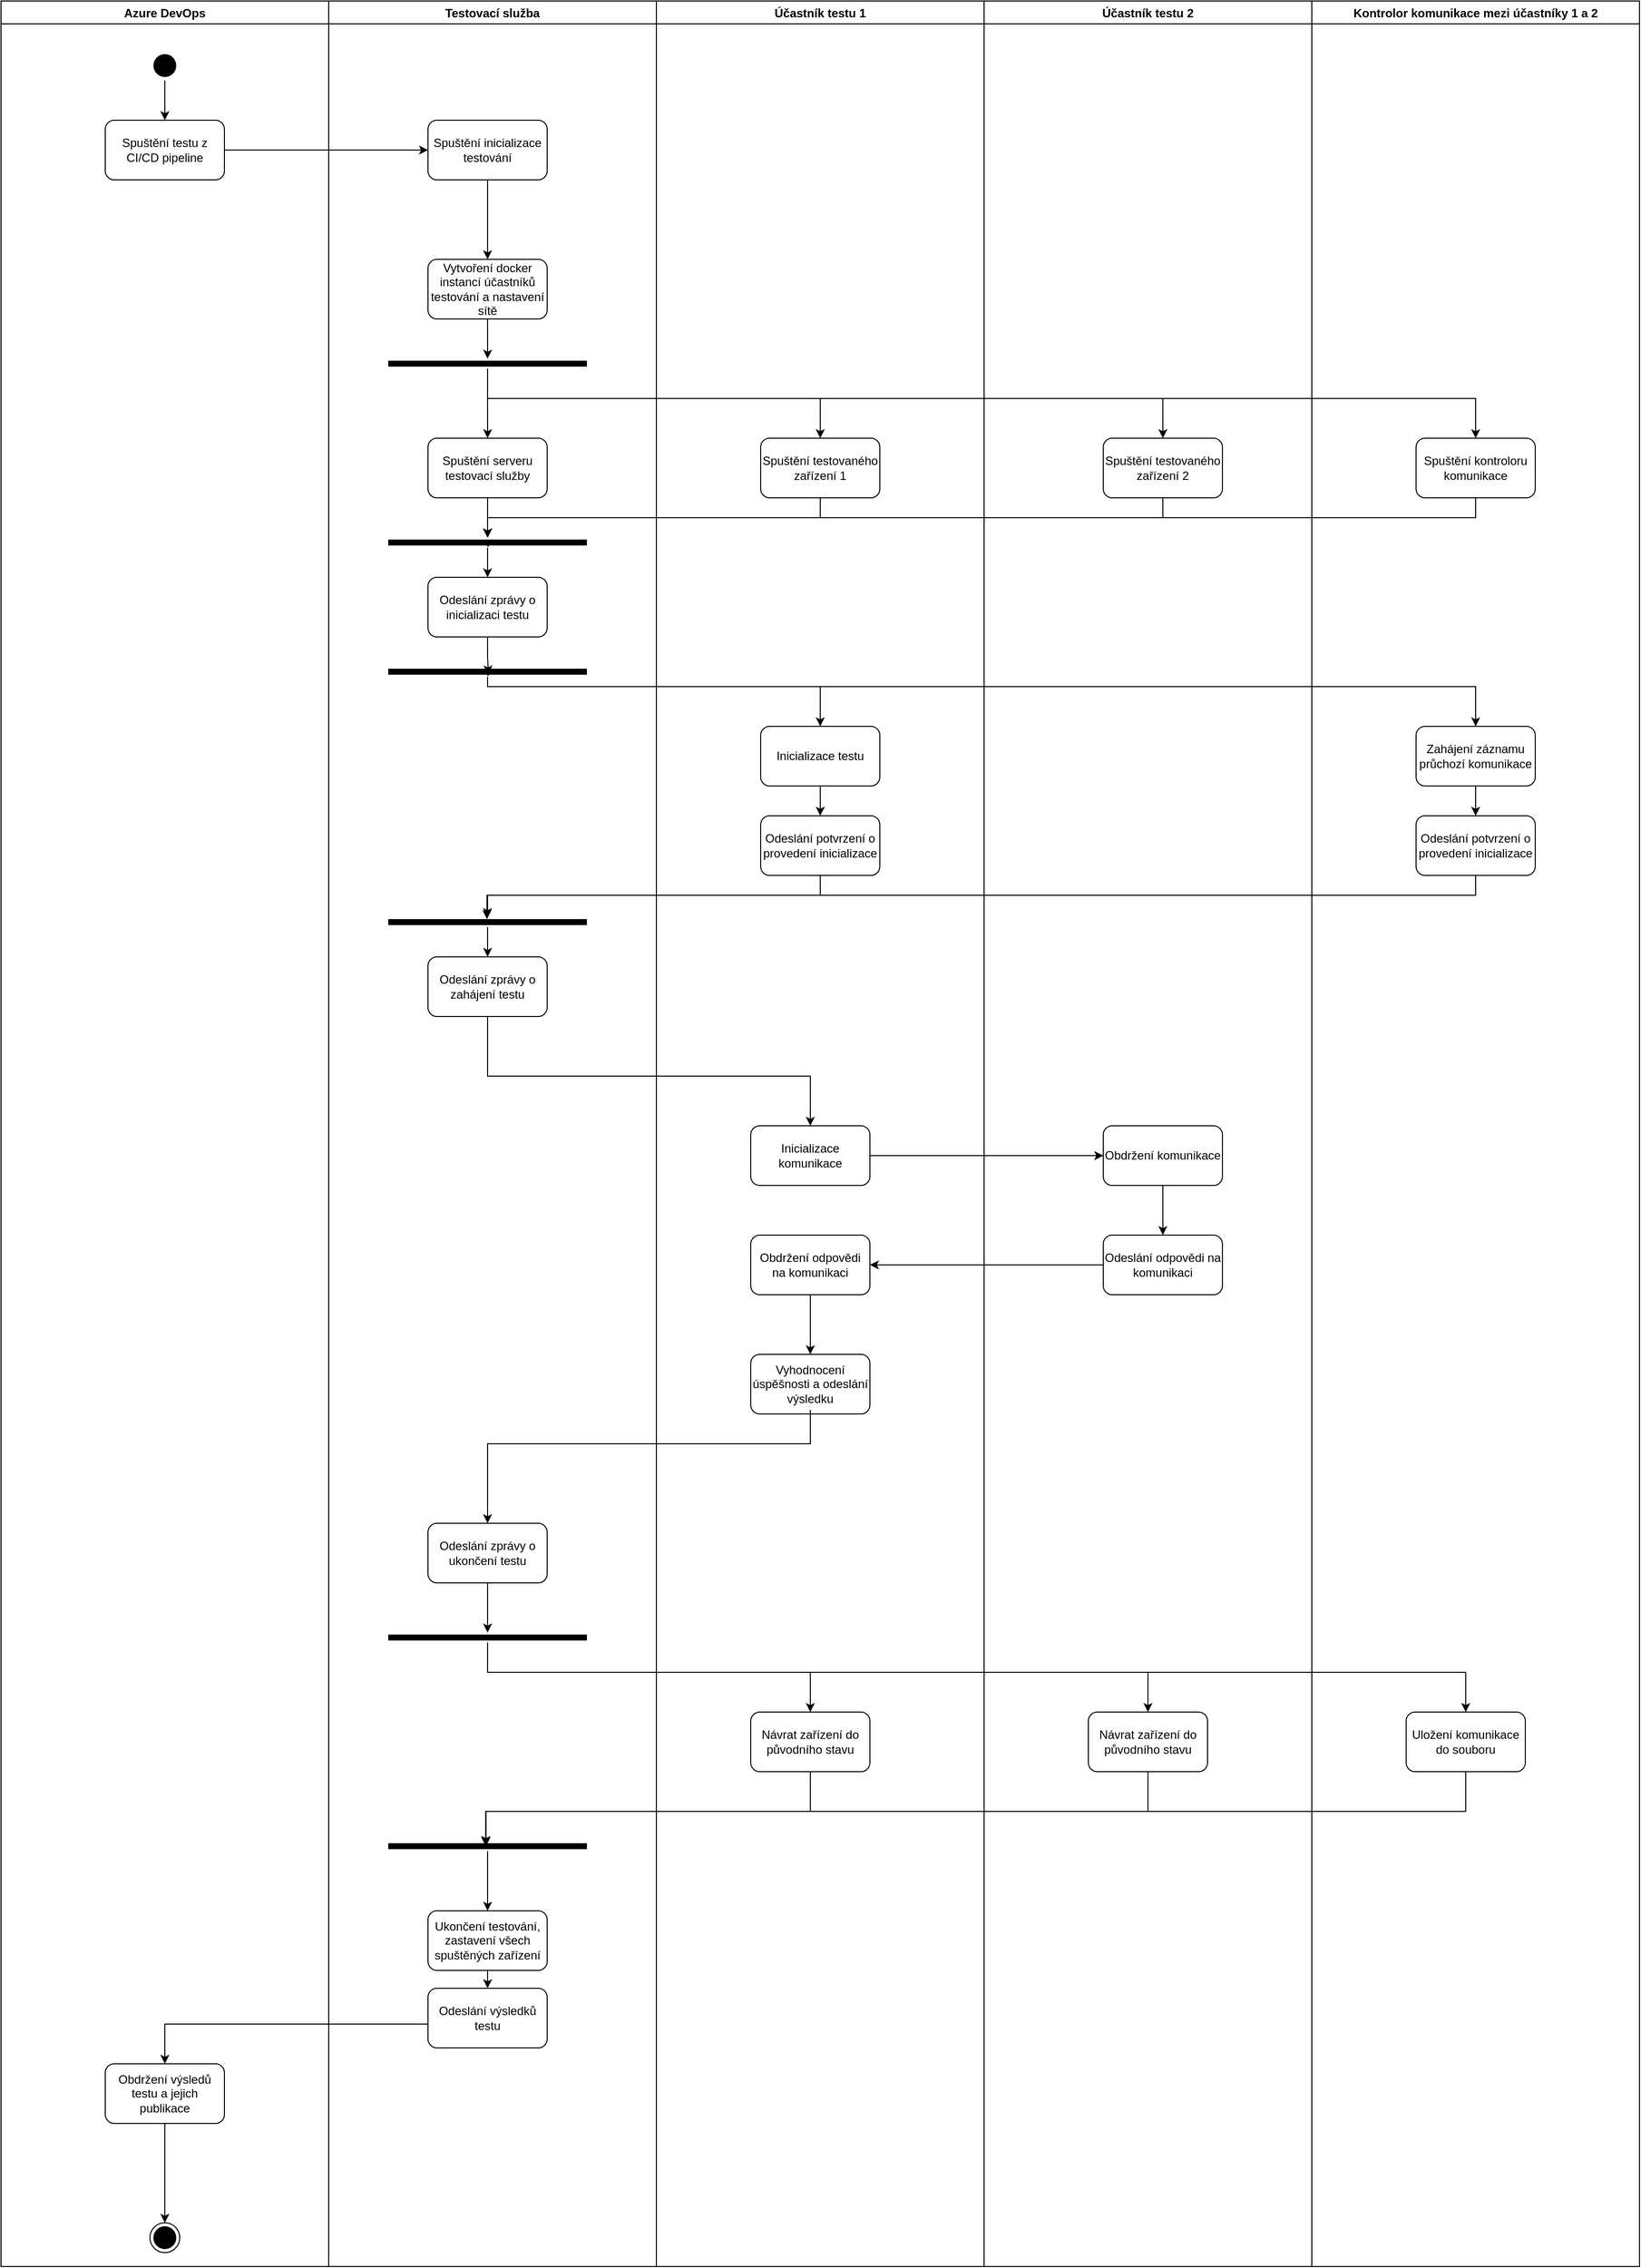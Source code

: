 <mxfile version="20.3.0" type="device"><diagram id="ctqhdahxdPn990E9ISD_" name="Page-1"><mxGraphModel dx="3788" dy="1515" grid="1" gridSize="10" guides="1" tooltips="1" connect="1" arrows="1" fold="1" page="1" pageScale="1" pageWidth="1600" pageHeight="900" math="0" shadow="0"><root><mxCell id="0"/><mxCell id="1" parent="0"/><mxCell id="pS99bykvLXYOduSKTM0c-27" value="Testovací služba" style="swimlane;strokeColor=#000000;" parent="1" vertex="1"><mxGeometry x="320" y="20" width="330" height="2280" as="geometry"/></mxCell><mxCell id="pS99bykvLXYOduSKTM0c-40" style="edgeStyle=orthogonalEdgeStyle;rounded=0;orthogonalLoop=1;jettySize=auto;html=1;strokeColor=#000000;startArrow=none;startFill=0;endArrow=classic;endFill=1;" parent="pS99bykvLXYOduSKTM0c-27" source="pS99bykvLXYOduSKTM0c-3" target="pS99bykvLXYOduSKTM0c-5" edge="1"><mxGeometry relative="1" as="geometry"/></mxCell><mxCell id="pS99bykvLXYOduSKTM0c-3" value="Spuštění inicializace testování" style="rounded=1;whiteSpace=wrap;html=1;" parent="pS99bykvLXYOduSKTM0c-27" vertex="1"><mxGeometry x="100" y="120" width="120" height="60" as="geometry"/></mxCell><mxCell id="pS99bykvLXYOduSKTM0c-5" value="Vytvoření docker instancí účastníků testování a nastavení sítě" style="whiteSpace=wrap;html=1;rounded=1;" parent="pS99bykvLXYOduSKTM0c-27" vertex="1"><mxGeometry x="100" y="260" width="120" height="60" as="geometry"/></mxCell><mxCell id="pS99bykvLXYOduSKTM0c-42" style="edgeStyle=orthogonalEdgeStyle;rounded=0;orthogonalLoop=1;jettySize=auto;html=1;strokeColor=#000000;startArrow=none;startFill=0;endArrow=classic;endFill=1;" parent="pS99bykvLXYOduSKTM0c-27" source="pS99bykvLXYOduSKTM0c-11" target="pS99bykvLXYOduSKTM0c-14" edge="1"><mxGeometry relative="1" as="geometry"/></mxCell><mxCell id="pS99bykvLXYOduSKTM0c-11" value="" style="shape=line;html=1;strokeWidth=6;strokeColor=#000000;" parent="pS99bykvLXYOduSKTM0c-27" vertex="1"><mxGeometry x="60" y="360" width="200" height="10" as="geometry"/></mxCell><mxCell id="pS99bykvLXYOduSKTM0c-13" style="edgeStyle=orthogonalEdgeStyle;rounded=0;orthogonalLoop=1;jettySize=auto;html=1;" parent="pS99bykvLXYOduSKTM0c-27" source="pS99bykvLXYOduSKTM0c-5" target="pS99bykvLXYOduSKTM0c-11" edge="1"><mxGeometry relative="1" as="geometry"/></mxCell><mxCell id="YOsZ-jGC0liz9NQDZ_jU-3" style="edgeStyle=orthogonalEdgeStyle;rounded=0;orthogonalLoop=1;jettySize=auto;html=1;" edge="1" parent="pS99bykvLXYOduSKTM0c-27" source="pS99bykvLXYOduSKTM0c-14" target="YOsZ-jGC0liz9NQDZ_jU-2"><mxGeometry relative="1" as="geometry"/></mxCell><mxCell id="pS99bykvLXYOduSKTM0c-14" value="Spuštění serveru&lt;br&gt;testovací služby" style="rounded=1;whiteSpace=wrap;html=1;strokeColor=#000000;" parent="pS99bykvLXYOduSKTM0c-27" vertex="1"><mxGeometry x="100" y="440" width="120" height="60" as="geometry"/></mxCell><mxCell id="YOsZ-jGC0liz9NQDZ_jU-80" style="edgeStyle=orthogonalEdgeStyle;rounded=0;orthogonalLoop=1;jettySize=auto;html=1;entryX=0.504;entryY=0.774;entryDx=0;entryDy=0;entryPerimeter=0;" edge="1" parent="pS99bykvLXYOduSKTM0c-27" source="pS99bykvLXYOduSKTM0c-47" target="YOsZ-jGC0liz9NQDZ_jU-61"><mxGeometry relative="1" as="geometry"/></mxCell><mxCell id="pS99bykvLXYOduSKTM0c-47" value="Odeslání zprávy o inicializaci testu" style="whiteSpace=wrap;html=1;strokeColor=#000000;rounded=1;" parent="pS99bykvLXYOduSKTM0c-27" vertex="1"><mxGeometry x="100" y="580" width="120" height="60" as="geometry"/></mxCell><mxCell id="YOsZ-jGC0liz9NQDZ_jU-53" style="edgeStyle=orthogonalEdgeStyle;rounded=0;orthogonalLoop=1;jettySize=auto;html=1;" edge="1" parent="pS99bykvLXYOduSKTM0c-27" source="pS99bykvLXYOduSKTM0c-88" target="pS99bykvLXYOduSKTM0c-96"><mxGeometry relative="1" as="geometry"/></mxCell><mxCell id="pS99bykvLXYOduSKTM0c-88" value="Ukončení testování, zastavení všech spuštěných zařízení" style="whiteSpace=wrap;html=1;strokeColor=#000000;rounded=1;" parent="pS99bykvLXYOduSKTM0c-27" vertex="1"><mxGeometry x="100" y="1922" width="120" height="60" as="geometry"/></mxCell><mxCell id="pS99bykvLXYOduSKTM0c-96" value="Odeslání výsledků testu" style="rounded=1;whiteSpace=wrap;html=1;strokeColor=#000000;" parent="pS99bykvLXYOduSKTM0c-27" vertex="1"><mxGeometry x="100" y="2000" width="120" height="60" as="geometry"/></mxCell><mxCell id="YOsZ-jGC0liz9NQDZ_jU-57" style="edgeStyle=orthogonalEdgeStyle;rounded=0;orthogonalLoop=1;jettySize=auto;html=1;entryX=0.5;entryY=0;entryDx=0;entryDy=0;" edge="1" parent="pS99bykvLXYOduSKTM0c-27" source="YOsZ-jGC0liz9NQDZ_jU-2" target="pS99bykvLXYOduSKTM0c-47"><mxGeometry relative="1" as="geometry"/></mxCell><mxCell id="YOsZ-jGC0liz9NQDZ_jU-2" value="v" style="shape=line;html=1;strokeWidth=6;strokeColor=#000000;" vertex="1" parent="pS99bykvLXYOduSKTM0c-27"><mxGeometry x="60" y="540" width="200" height="10" as="geometry"/></mxCell><mxCell id="YOsZ-jGC0liz9NQDZ_jU-14" style="edgeStyle=orthogonalEdgeStyle;rounded=0;orthogonalLoop=1;jettySize=auto;html=1;" edge="1" parent="pS99bykvLXYOduSKTM0c-27" source="YOsZ-jGC0liz9NQDZ_jU-9" target="YOsZ-jGC0liz9NQDZ_jU-13"><mxGeometry relative="1" as="geometry"/></mxCell><mxCell id="YOsZ-jGC0liz9NQDZ_jU-9" value="" style="shape=line;html=1;strokeWidth=6;strokeColor=#000000;" vertex="1" parent="pS99bykvLXYOduSKTM0c-27"><mxGeometry x="60" y="922" width="200" height="10" as="geometry"/></mxCell><mxCell id="YOsZ-jGC0liz9NQDZ_jU-13" value="Odeslání zprávy o zahájení testu" style="whiteSpace=wrap;html=1;strokeColor=#000000;rounded=1;" vertex="1" parent="pS99bykvLXYOduSKTM0c-27"><mxGeometry x="100" y="962" width="120" height="60" as="geometry"/></mxCell><mxCell id="YOsZ-jGC0liz9NQDZ_jU-35" style="edgeStyle=orthogonalEdgeStyle;rounded=0;orthogonalLoop=1;jettySize=auto;html=1;" edge="1" parent="pS99bykvLXYOduSKTM0c-27" source="YOsZ-jGC0liz9NQDZ_jU-32" target="YOsZ-jGC0liz9NQDZ_jU-34"><mxGeometry relative="1" as="geometry"/></mxCell><mxCell id="YOsZ-jGC0liz9NQDZ_jU-32" value="Odeslání zprávy o ukončení testu" style="whiteSpace=wrap;html=1;strokeColor=#000000;rounded=1;" vertex="1" parent="pS99bykvLXYOduSKTM0c-27"><mxGeometry x="100" y="1532" width="120" height="60" as="geometry"/></mxCell><mxCell id="YOsZ-jGC0liz9NQDZ_jU-34" value="" style="shape=line;html=1;strokeWidth=6;strokeColor=#000000;" vertex="1" parent="pS99bykvLXYOduSKTM0c-27"><mxGeometry x="60" y="1642" width="200" height="10" as="geometry"/></mxCell><mxCell id="YOsZ-jGC0liz9NQDZ_jU-47" value="" style="shape=line;html=1;strokeWidth=6;strokeColor=#000000;" vertex="1" parent="pS99bykvLXYOduSKTM0c-27"><mxGeometry x="60" y="1852" width="200" height="10" as="geometry"/></mxCell><mxCell id="YOsZ-jGC0liz9NQDZ_jU-61" value="v" style="shape=line;html=1;strokeWidth=6;strokeColor=#000000;" vertex="1" parent="pS99bykvLXYOduSKTM0c-27"><mxGeometry x="60" y="670" width="200" height="10" as="geometry"/></mxCell><mxCell id="pS99bykvLXYOduSKTM0c-32" value="Azure DevOps" style="swimlane;strokeColor=#000000;" parent="1" vertex="1"><mxGeometry x="-10" y="20" width="330" height="2280" as="geometry"/></mxCell><mxCell id="pS99bykvLXYOduSKTM0c-39" style="edgeStyle=orthogonalEdgeStyle;rounded=0;orthogonalLoop=1;jettySize=auto;html=1;strokeColor=#000000;startArrow=none;startFill=0;endArrow=classic;endFill=1;" parent="pS99bykvLXYOduSKTM0c-32" source="pS99bykvLXYOduSKTM0c-36" target="pS99bykvLXYOduSKTM0c-1" edge="1"><mxGeometry relative="1" as="geometry"/></mxCell><mxCell id="pS99bykvLXYOduSKTM0c-36" value="" style="ellipse;html=1;shape=startState;fillColor=#000000;strokeColor=#000000;" parent="pS99bykvLXYOduSKTM0c-32" vertex="1"><mxGeometry x="150" y="50" width="30" height="30" as="geometry"/></mxCell><mxCell id="pS99bykvLXYOduSKTM0c-1" value="Spuštění testu z CI/CD pipeline" style="rounded=1;whiteSpace=wrap;html=1;" parent="pS99bykvLXYOduSKTM0c-32" vertex="1"><mxGeometry x="105" y="120" width="120" height="60" as="geometry"/></mxCell><mxCell id="pS99bykvLXYOduSKTM0c-101" style="edgeStyle=orthogonalEdgeStyle;rounded=0;orthogonalLoop=1;jettySize=auto;html=1;strokeColor=#000000;startArrow=none;startFill=0;endArrow=classic;endFill=1;" parent="pS99bykvLXYOduSKTM0c-32" source="pS99bykvLXYOduSKTM0c-98" target="pS99bykvLXYOduSKTM0c-100" edge="1"><mxGeometry relative="1" as="geometry"/></mxCell><mxCell id="pS99bykvLXYOduSKTM0c-98" value="Obdržení výsledů testu a jejich publikace" style="rounded=1;whiteSpace=wrap;html=1;strokeColor=#000000;" parent="pS99bykvLXYOduSKTM0c-32" vertex="1"><mxGeometry x="105" y="2076" width="120" height="60" as="geometry"/></mxCell><mxCell id="pS99bykvLXYOduSKTM0c-100" value="" style="ellipse;html=1;shape=endState;fillColor=#000000;strokeColor=#000000;" parent="pS99bykvLXYOduSKTM0c-32" vertex="1"><mxGeometry x="150" y="2236" width="30" height="30" as="geometry"/></mxCell><mxCell id="pS99bykvLXYOduSKTM0c-33" value="Účastník testu 1" style="swimlane;strokeColor=#000000;" parent="1" vertex="1"><mxGeometry x="650" y="20" width="330" height="2280" as="geometry"/></mxCell><mxCell id="pS99bykvLXYOduSKTM0c-15" value="Spuštění&amp;nbsp;testovaného zařízení 1" style="rounded=1;whiteSpace=wrap;html=1;strokeColor=#000000;" parent="pS99bykvLXYOduSKTM0c-33" vertex="1"><mxGeometry x="105" y="440" width="120" height="60" as="geometry"/></mxCell><mxCell id="pS99bykvLXYOduSKTM0c-51" value="Inicializace komunikace" style="whiteSpace=wrap;html=1;strokeColor=#000000;rounded=1;" parent="pS99bykvLXYOduSKTM0c-33" vertex="1"><mxGeometry x="95" y="1132" width="120" height="60" as="geometry"/></mxCell><mxCell id="pS99bykvLXYOduSKTM0c-66" value="Obdržení odpovědi na komunikaci" style="whiteSpace=wrap;html=1;strokeColor=#000000;rounded=1;" parent="pS99bykvLXYOduSKTM0c-33" vertex="1"><mxGeometry x="95" y="1242" width="120" height="60" as="geometry"/></mxCell><mxCell id="pS99bykvLXYOduSKTM0c-80" value="Návrat zařízení do původního stavu" style="whiteSpace=wrap;html=1;strokeColor=#000000;rounded=1;" parent="pS99bykvLXYOduSKTM0c-33" vertex="1"><mxGeometry x="95" y="1722" width="120" height="60" as="geometry"/></mxCell><mxCell id="YOsZ-jGC0liz9NQDZ_jU-27" value="Vyhodnocení úspěšnosti a odeslání výsledku" style="whiteSpace=wrap;html=1;strokeColor=#000000;rounded=1;" vertex="1" parent="pS99bykvLXYOduSKTM0c-33"><mxGeometry x="95" y="1362" width="120" height="60" as="geometry"/></mxCell><mxCell id="YOsZ-jGC0liz9NQDZ_jU-28" value="" style="edgeStyle=orthogonalEdgeStyle;rounded=0;orthogonalLoop=1;jettySize=auto;html=1;" edge="1" parent="pS99bykvLXYOduSKTM0c-33" source="pS99bykvLXYOduSKTM0c-66" target="YOsZ-jGC0liz9NQDZ_jU-27"><mxGeometry relative="1" as="geometry"/></mxCell><mxCell id="YOsZ-jGC0liz9NQDZ_jU-72" style="edgeStyle=orthogonalEdgeStyle;rounded=0;orthogonalLoop=1;jettySize=auto;html=1;" edge="1" parent="pS99bykvLXYOduSKTM0c-33" source="YOsZ-jGC0liz9NQDZ_jU-60" target="YOsZ-jGC0liz9NQDZ_jU-67"><mxGeometry relative="1" as="geometry"/></mxCell><mxCell id="YOsZ-jGC0liz9NQDZ_jU-60" value="Inicializace testu" style="rounded=1;whiteSpace=wrap;html=1;strokeColor=#000000;" vertex="1" parent="pS99bykvLXYOduSKTM0c-33"><mxGeometry x="105" y="730" width="120" height="60" as="geometry"/></mxCell><mxCell id="YOsZ-jGC0liz9NQDZ_jU-67" value="Odeslání potvrzení o provedení inicializace" style="rounded=1;whiteSpace=wrap;html=1;strokeColor=#000000;" vertex="1" parent="pS99bykvLXYOduSKTM0c-33"><mxGeometry x="105" y="820" width="120" height="60" as="geometry"/></mxCell><mxCell id="pS99bykvLXYOduSKTM0c-34" value="Účastník testu 2" style="swimlane;strokeColor=#000000;" parent="1" vertex="1"><mxGeometry x="980" y="20" width="330" height="2280" as="geometry"/></mxCell><mxCell id="pS99bykvLXYOduSKTM0c-17" value="Spuštění&amp;nbsp;testovaného zařízení 2" style="rounded=1;whiteSpace=wrap;html=1;strokeColor=#000000;" parent="pS99bykvLXYOduSKTM0c-34" vertex="1"><mxGeometry x="120" y="440" width="120" height="60" as="geometry"/></mxCell><mxCell id="pS99bykvLXYOduSKTM0c-65" value="" style="edgeStyle=orthogonalEdgeStyle;rounded=0;orthogonalLoop=1;jettySize=auto;html=1;strokeColor=#000000;startArrow=none;startFill=0;endArrow=classic;endFill=1;" parent="pS99bykvLXYOduSKTM0c-34" source="pS99bykvLXYOduSKTM0c-54" target="pS99bykvLXYOduSKTM0c-64" edge="1"><mxGeometry relative="1" as="geometry"/></mxCell><mxCell id="pS99bykvLXYOduSKTM0c-54" value="Obdržení komunikace" style="whiteSpace=wrap;html=1;strokeColor=#000000;rounded=1;" parent="pS99bykvLXYOduSKTM0c-34" vertex="1"><mxGeometry x="120" y="1132" width="120" height="60" as="geometry"/></mxCell><mxCell id="pS99bykvLXYOduSKTM0c-64" value="Odeslání odpovědi na komunikaci" style="whiteSpace=wrap;html=1;strokeColor=#000000;rounded=1;" parent="pS99bykvLXYOduSKTM0c-34" vertex="1"><mxGeometry x="120" y="1242" width="120" height="60" as="geometry"/></mxCell><mxCell id="YOsZ-jGC0liz9NQDZ_jU-43" value="Návrat zařízení do původního stavu" style="whiteSpace=wrap;html=1;strokeColor=#000000;rounded=1;" vertex="1" parent="pS99bykvLXYOduSKTM0c-34"><mxGeometry x="105" y="1722" width="120" height="60" as="geometry"/></mxCell><mxCell id="pS99bykvLXYOduSKTM0c-35" value="Kontrolor komunikace mezi účastníky 1 a 2" style="swimlane;strokeColor=#000000;" parent="1" vertex="1"><mxGeometry x="1310" y="20" width="330" height="2280" as="geometry"/></mxCell><mxCell id="pS99bykvLXYOduSKTM0c-16" value="Spuštění kontroloru komunikace" style="rounded=1;whiteSpace=wrap;html=1;strokeColor=#000000;" parent="pS99bykvLXYOduSKTM0c-35" vertex="1"><mxGeometry x="105" y="440" width="120" height="60" as="geometry"/></mxCell><mxCell id="YOsZ-jGC0liz9NQDZ_jU-39" value="Uložení komunikace do souboru" style="whiteSpace=wrap;html=1;strokeColor=#000000;rounded=1;" vertex="1" parent="pS99bykvLXYOduSKTM0c-35"><mxGeometry x="95" y="1722" width="120" height="60" as="geometry"/></mxCell><mxCell id="YOsZ-jGC0liz9NQDZ_jU-69" style="edgeStyle=orthogonalEdgeStyle;rounded=0;orthogonalLoop=1;jettySize=auto;html=1;entryX=0.5;entryY=0;entryDx=0;entryDy=0;" edge="1" parent="pS99bykvLXYOduSKTM0c-35" source="YOsZ-jGC0liz9NQDZ_jU-59" target="YOsZ-jGC0liz9NQDZ_jU-68"><mxGeometry relative="1" as="geometry"/></mxCell><mxCell id="YOsZ-jGC0liz9NQDZ_jU-59" value="Zahájení záznamu průchozí komunikace" style="rounded=1;whiteSpace=wrap;html=1;strokeColor=#000000;" vertex="1" parent="pS99bykvLXYOduSKTM0c-35"><mxGeometry x="105" y="730" width="120" height="60" as="geometry"/></mxCell><mxCell id="YOsZ-jGC0liz9NQDZ_jU-68" value="Odeslání potvrzení o provedení inicializace" style="rounded=1;whiteSpace=wrap;html=1;strokeColor=#000000;" vertex="1" parent="pS99bykvLXYOduSKTM0c-35"><mxGeometry x="105" y="820" width="120" height="60" as="geometry"/></mxCell><mxCell id="pS99bykvLXYOduSKTM0c-38" style="edgeStyle=orthogonalEdgeStyle;rounded=0;orthogonalLoop=1;jettySize=auto;html=1;entryX=0;entryY=0.5;entryDx=0;entryDy=0;strokeColor=#000000;startArrow=none;startFill=0;endArrow=classic;endFill=1;" parent="1" source="pS99bykvLXYOduSKTM0c-1" target="pS99bykvLXYOduSKTM0c-3" edge="1"><mxGeometry relative="1" as="geometry"/></mxCell><mxCell id="pS99bykvLXYOduSKTM0c-55" value="" style="edgeStyle=orthogonalEdgeStyle;rounded=0;orthogonalLoop=1;jettySize=auto;html=1;strokeColor=#000000;startArrow=none;startFill=0;endArrow=classic;endFill=1;" parent="1" source="pS99bykvLXYOduSKTM0c-51" target="pS99bykvLXYOduSKTM0c-54" edge="1"><mxGeometry relative="1" as="geometry"/></mxCell><mxCell id="pS99bykvLXYOduSKTM0c-67" value="" style="edgeStyle=orthogonalEdgeStyle;rounded=0;orthogonalLoop=1;jettySize=auto;html=1;strokeColor=#000000;startArrow=none;startFill=0;endArrow=classic;endFill=1;" parent="1" source="pS99bykvLXYOduSKTM0c-64" target="pS99bykvLXYOduSKTM0c-66" edge="1"><mxGeometry relative="1" as="geometry"/></mxCell><mxCell id="YOsZ-jGC0liz9NQDZ_jU-5" style="edgeStyle=orthogonalEdgeStyle;rounded=0;orthogonalLoop=1;jettySize=auto;html=1;" edge="1" parent="1" source="pS99bykvLXYOduSKTM0c-15"><mxGeometry relative="1" as="geometry"><mxPoint x="480" y="560" as="targetPoint"/><Array as="points"><mxPoint x="815" y="540"/><mxPoint x="480" y="540"/></Array></mxGeometry></mxCell><mxCell id="YOsZ-jGC0liz9NQDZ_jU-6" style="edgeStyle=orthogonalEdgeStyle;rounded=0;orthogonalLoop=1;jettySize=auto;html=1;" edge="1" parent="1" source="pS99bykvLXYOduSKTM0c-17"><mxGeometry relative="1" as="geometry"><mxPoint x="480" y="560" as="targetPoint"/><Array as="points"><mxPoint x="1160" y="540"/><mxPoint x="480" y="540"/></Array></mxGeometry></mxCell><mxCell id="YOsZ-jGC0liz9NQDZ_jU-7" style="edgeStyle=orthogonalEdgeStyle;rounded=0;orthogonalLoop=1;jettySize=auto;html=1;" edge="1" parent="1" source="pS99bykvLXYOduSKTM0c-16"><mxGeometry relative="1" as="geometry"><mxPoint x="480" y="560" as="targetPoint"/><Array as="points"><mxPoint x="1475" y="540"/><mxPoint x="480" y="540"/></Array></mxGeometry></mxCell><mxCell id="YOsZ-jGC0liz9NQDZ_jU-17" style="edgeStyle=orthogonalEdgeStyle;rounded=0;orthogonalLoop=1;jettySize=auto;html=1;entryX=0.5;entryY=0;entryDx=0;entryDy=0;exitX=0.5;exitY=1;exitDx=0;exitDy=0;" edge="1" parent="1" source="YOsZ-jGC0liz9NQDZ_jU-13" target="pS99bykvLXYOduSKTM0c-51"><mxGeometry relative="1" as="geometry"><mxPoint x="480" y="1082" as="sourcePoint"/><Array as="points"><mxPoint x="480" y="1102"/><mxPoint x="805" y="1102"/></Array></mxGeometry></mxCell><mxCell id="YOsZ-jGC0liz9NQDZ_jU-30" style="edgeStyle=orthogonalEdgeStyle;rounded=0;orthogonalLoop=1;jettySize=auto;html=1;entryX=0.5;entryY=0;entryDx=0;entryDy=0;" edge="1" parent="1" target="YOsZ-jGC0liz9NQDZ_jU-32"><mxGeometry relative="1" as="geometry"><mxPoint x="805" y="1438" as="sourcePoint"/><mxPoint x="480" y="1502" as="targetPoint"/><Array as="points"><mxPoint x="805" y="1472"/><mxPoint x="480" y="1472"/></Array></mxGeometry></mxCell><mxCell id="YOsZ-jGC0liz9NQDZ_jU-44" style="edgeStyle=orthogonalEdgeStyle;rounded=0;orthogonalLoop=1;jettySize=auto;html=1;entryX=0.5;entryY=0;entryDx=0;entryDy=0;" edge="1" parent="1" source="YOsZ-jGC0liz9NQDZ_jU-34" target="pS99bykvLXYOduSKTM0c-80"><mxGeometry relative="1" as="geometry"><Array as="points"><mxPoint x="480" y="1702"/><mxPoint x="805" y="1702"/></Array></mxGeometry></mxCell><mxCell id="YOsZ-jGC0liz9NQDZ_jU-45" style="edgeStyle=orthogonalEdgeStyle;rounded=0;orthogonalLoop=1;jettySize=auto;html=1;" edge="1" parent="1" source="YOsZ-jGC0liz9NQDZ_jU-34" target="YOsZ-jGC0liz9NQDZ_jU-43"><mxGeometry relative="1" as="geometry"><Array as="points"><mxPoint x="480" y="1702"/><mxPoint x="1145" y="1702"/></Array></mxGeometry></mxCell><mxCell id="YOsZ-jGC0liz9NQDZ_jU-46" style="edgeStyle=orthogonalEdgeStyle;rounded=0;orthogonalLoop=1;jettySize=auto;html=1;" edge="1" parent="1" source="YOsZ-jGC0liz9NQDZ_jU-34" target="YOsZ-jGC0liz9NQDZ_jU-39"><mxGeometry relative="1" as="geometry"><Array as="points"><mxPoint x="480" y="1702"/><mxPoint x="1465" y="1702"/></Array></mxGeometry></mxCell><mxCell id="YOsZ-jGC0liz9NQDZ_jU-49" style="edgeStyle=orthogonalEdgeStyle;rounded=0;orthogonalLoop=1;jettySize=auto;html=1;entryX=0.491;entryY=0.4;entryDx=0;entryDy=0;entryPerimeter=0;" edge="1" parent="1" source="pS99bykvLXYOduSKTM0c-80" target="YOsZ-jGC0liz9NQDZ_jU-47"><mxGeometry relative="1" as="geometry"><Array as="points"><mxPoint x="805" y="1842"/><mxPoint x="478" y="1842"/></Array></mxGeometry></mxCell><mxCell id="YOsZ-jGC0liz9NQDZ_jU-50" style="edgeStyle=orthogonalEdgeStyle;rounded=0;orthogonalLoop=1;jettySize=auto;html=1;entryX=0.491;entryY=0.4;entryDx=0;entryDy=0;entryPerimeter=0;" edge="1" parent="1" source="YOsZ-jGC0liz9NQDZ_jU-43" target="YOsZ-jGC0liz9NQDZ_jU-47"><mxGeometry relative="1" as="geometry"><Array as="points"><mxPoint x="1145" y="1842"/><mxPoint x="478" y="1842"/></Array></mxGeometry></mxCell><mxCell id="YOsZ-jGC0liz9NQDZ_jU-51" style="edgeStyle=orthogonalEdgeStyle;rounded=0;orthogonalLoop=1;jettySize=auto;html=1;" edge="1" parent="1" source="YOsZ-jGC0liz9NQDZ_jU-39"><mxGeometry relative="1" as="geometry"><mxPoint x="478.25" y="1877.25" as="targetPoint"/><Array as="points"><mxPoint x="1465" y="1842"/><mxPoint x="478" y="1842"/></Array></mxGeometry></mxCell><mxCell id="YOsZ-jGC0liz9NQDZ_jU-52" style="edgeStyle=orthogonalEdgeStyle;rounded=0;orthogonalLoop=1;jettySize=auto;html=1;" edge="1" parent="1" source="YOsZ-jGC0liz9NQDZ_jU-47"><mxGeometry relative="1" as="geometry"><mxPoint x="480" y="1942" as="targetPoint"/></mxGeometry></mxCell><mxCell id="YOsZ-jGC0liz9NQDZ_jU-54" style="edgeStyle=orthogonalEdgeStyle;rounded=0;orthogonalLoop=1;jettySize=auto;html=1;entryX=0.5;entryY=0;entryDx=0;entryDy=0;" edge="1" parent="1" source="pS99bykvLXYOduSKTM0c-96" target="pS99bykvLXYOduSKTM0c-98"><mxGeometry relative="1" as="geometry"><Array as="points"><mxPoint x="480" y="2056"/><mxPoint x="155" y="2056"/></Array></mxGeometry></mxCell><mxCell id="YOsZ-jGC0liz9NQDZ_jU-62" style="edgeStyle=orthogonalEdgeStyle;rounded=0;orthogonalLoop=1;jettySize=auto;html=1;entryX=0.5;entryY=0;entryDx=0;entryDy=0;" edge="1" parent="1" source="YOsZ-jGC0liz9NQDZ_jU-61" target="YOsZ-jGC0liz9NQDZ_jU-60"><mxGeometry relative="1" as="geometry"><Array as="points"><mxPoint x="480" y="710"/><mxPoint x="815" y="710"/></Array></mxGeometry></mxCell><mxCell id="YOsZ-jGC0liz9NQDZ_jU-63" style="edgeStyle=orthogonalEdgeStyle;rounded=0;orthogonalLoop=1;jettySize=auto;html=1;" edge="1" parent="1" source="YOsZ-jGC0liz9NQDZ_jU-61" target="YOsZ-jGC0liz9NQDZ_jU-59"><mxGeometry relative="1" as="geometry"><Array as="points"><mxPoint x="480" y="710"/><mxPoint x="1475" y="710"/></Array></mxGeometry></mxCell><mxCell id="YOsZ-jGC0liz9NQDZ_jU-73" style="edgeStyle=orthogonalEdgeStyle;rounded=0;orthogonalLoop=1;jettySize=auto;html=1;entryX=0.497;entryY=0.2;entryDx=0;entryDy=0;entryPerimeter=0;" edge="1" parent="1" source="YOsZ-jGC0liz9NQDZ_jU-67" target="YOsZ-jGC0liz9NQDZ_jU-9"><mxGeometry relative="1" as="geometry"><Array as="points"><mxPoint x="815" y="920"/><mxPoint x="479" y="920"/></Array></mxGeometry></mxCell><mxCell id="YOsZ-jGC0liz9NQDZ_jU-74" style="edgeStyle=orthogonalEdgeStyle;rounded=0;orthogonalLoop=1;jettySize=auto;html=1;" edge="1" parent="1" source="YOsZ-jGC0liz9NQDZ_jU-68" target="YOsZ-jGC0liz9NQDZ_jU-9"><mxGeometry relative="1" as="geometry"><Array as="points"><mxPoint x="1475" y="920"/><mxPoint x="480" y="920"/></Array></mxGeometry></mxCell><mxCell id="YOsZ-jGC0liz9NQDZ_jU-77" style="edgeStyle=orthogonalEdgeStyle;rounded=0;orthogonalLoop=1;jettySize=auto;html=1;entryX=0.5;entryY=0;entryDx=0;entryDy=0;" edge="1" parent="1" source="pS99bykvLXYOduSKTM0c-11" target="pS99bykvLXYOduSKTM0c-15"><mxGeometry relative="1" as="geometry"><Array as="points"><mxPoint x="480" y="420"/><mxPoint x="815" y="420"/></Array></mxGeometry></mxCell><mxCell id="YOsZ-jGC0liz9NQDZ_jU-78" style="edgeStyle=orthogonalEdgeStyle;rounded=0;orthogonalLoop=1;jettySize=auto;html=1;entryX=0.5;entryY=0;entryDx=0;entryDy=0;" edge="1" parent="1" source="pS99bykvLXYOduSKTM0c-11" target="pS99bykvLXYOduSKTM0c-17"><mxGeometry relative="1" as="geometry"><Array as="points"><mxPoint x="480" y="420"/><mxPoint x="1160" y="420"/></Array></mxGeometry></mxCell><mxCell id="YOsZ-jGC0liz9NQDZ_jU-79" style="edgeStyle=orthogonalEdgeStyle;rounded=0;orthogonalLoop=1;jettySize=auto;html=1;entryX=0.5;entryY=0;entryDx=0;entryDy=0;" edge="1" parent="1" source="pS99bykvLXYOduSKTM0c-11" target="pS99bykvLXYOduSKTM0c-16"><mxGeometry relative="1" as="geometry"><Array as="points"><mxPoint x="480" y="420"/><mxPoint x="1475" y="420"/></Array></mxGeometry></mxCell></root></mxGraphModel></diagram></mxfile>